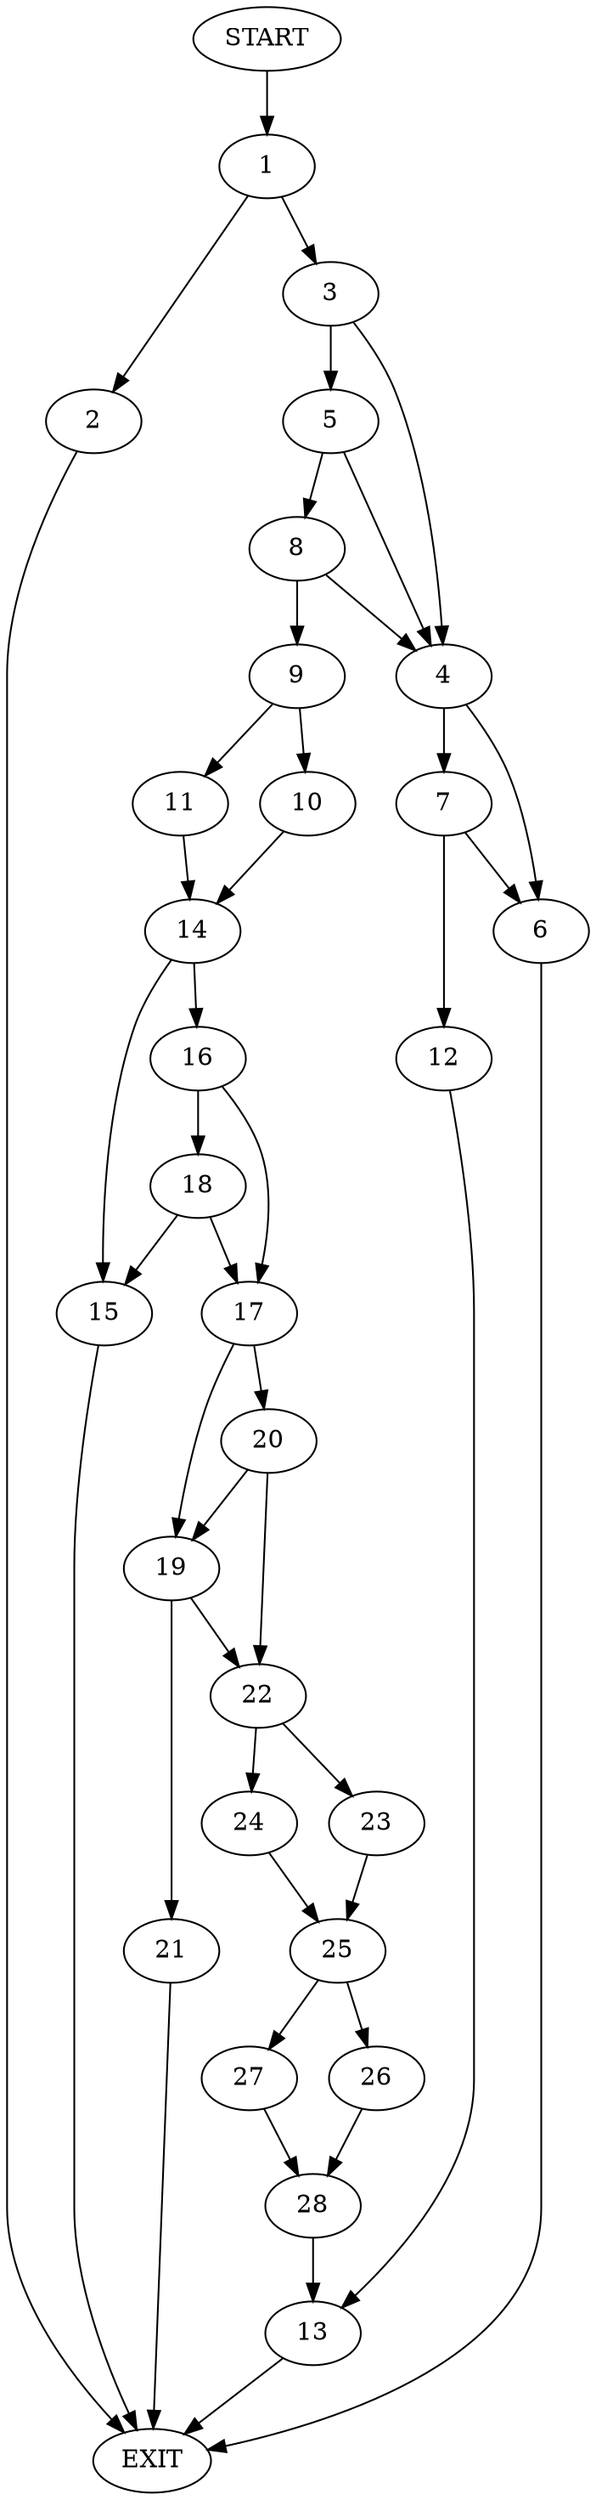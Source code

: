 digraph {
0 [label="START"]
29 [label="EXIT"]
0 -> 1
1 -> 2
1 -> 3
2 -> 29
3 -> 4
3 -> 5
4 -> 6
4 -> 7
5 -> 4
5 -> 8
8 -> 4
8 -> 9
9 -> 10
9 -> 11
7 -> 6
7 -> 12
6 -> 29
12 -> 13
13 -> 29
10 -> 14
11 -> 14
14 -> 15
14 -> 16
15 -> 29
16 -> 17
16 -> 18
18 -> 17
18 -> 15
17 -> 19
17 -> 20
19 -> 21
19 -> 22
20 -> 19
20 -> 22
22 -> 23
22 -> 24
21 -> 29
23 -> 25
24 -> 25
25 -> 26
25 -> 27
26 -> 28
27 -> 28
28 -> 13
}
